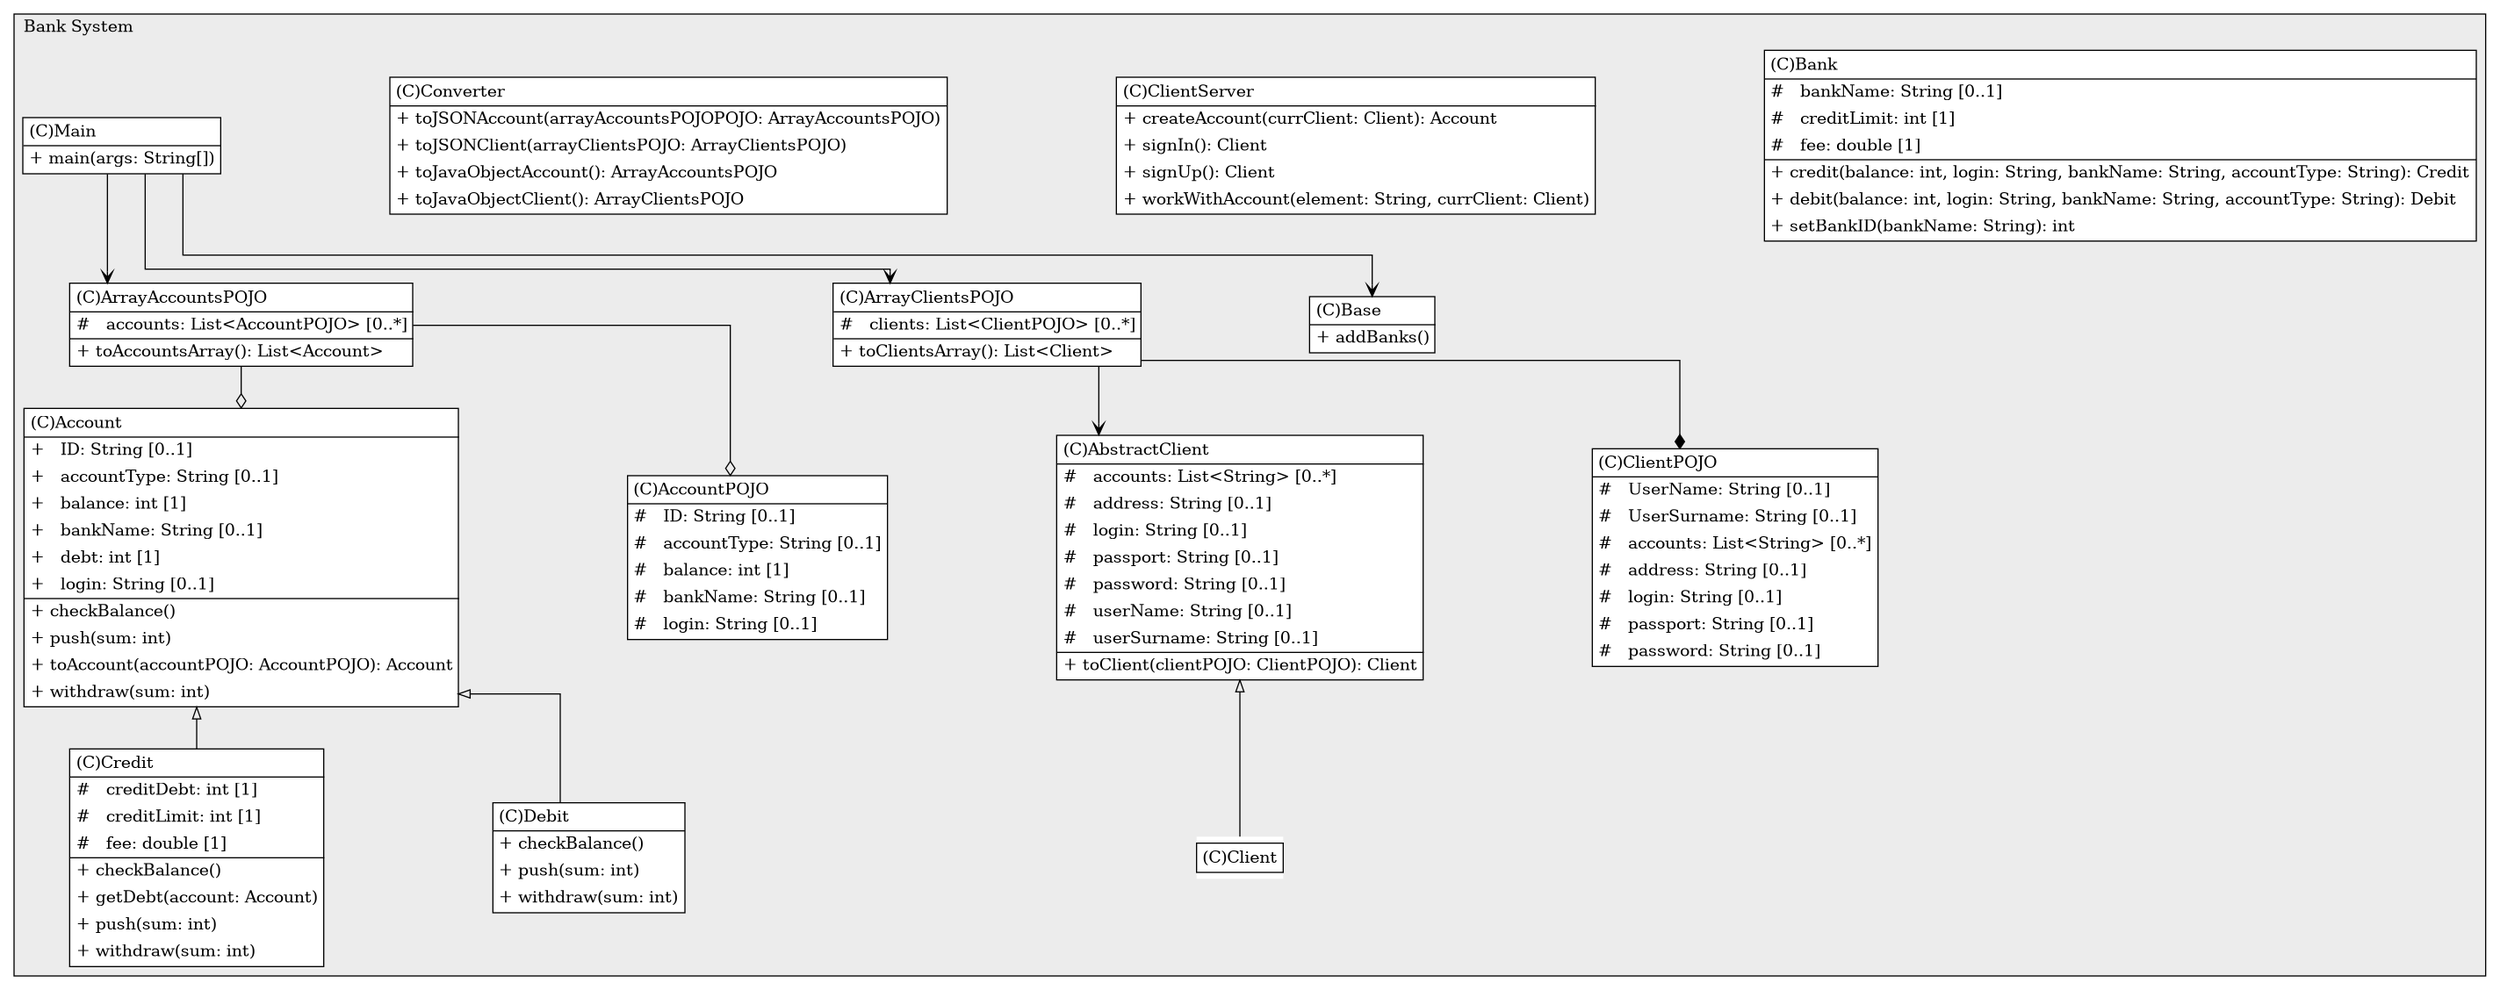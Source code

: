 @startuml

digraph g {
    rankdir="TB"
    splines=ortho
    nodesep=2

'nodes 
subgraph cluster_1322970774 { 
   	label="Bank System"
	labeljust=l
	fillcolor="#ececec"
	style=filled
   AbstractClient1526836320[
	label=<<TABLE BORDER="1" CELLBORDER="0" CELLPADDING="4" CELLSPACING="0">
<TR><TD ALIGN="LEFT" >(C)AbstractClient</TD></TR>
<HR/>
<TR><TD ALIGN="LEFT" >#   accounts: List&lt;String&gt; [0..*]</TD></TR>
<TR><TD ALIGN="LEFT" >#   address: String [0..1]</TD></TR>
<TR><TD ALIGN="LEFT" >#   login: String [0..1]</TD></TR>
<TR><TD ALIGN="LEFT" >#   passport: String [0..1]</TD></TR>
<TR><TD ALIGN="LEFT" >#   password: String [0..1]</TD></TR>
<TR><TD ALIGN="LEFT" >#   userName: String [0..1]</TD></TR>
<TR><TD ALIGN="LEFT" >#   userSurname: String [0..1]</TD></TR>
<HR/>
<TR><TD ALIGN="LEFT" >+ toClient(clientPOJO: ClientPOJO): Client</TD></TR>
</TABLE>>
	style=filled
	margin=0
	shape=plaintext
	fillcolor="#FFFFFF"
];

Account1526836320[
	label=<<TABLE BORDER="1" CELLBORDER="0" CELLPADDING="4" CELLSPACING="0">
<TR><TD ALIGN="LEFT" >(C)Account</TD></TR>
<HR/>
<TR><TD ALIGN="LEFT" >+   ID: String [0..1]</TD></TR>
<TR><TD ALIGN="LEFT" >+   accountType: String [0..1]</TD></TR>
<TR><TD ALIGN="LEFT" >+   balance: int [1]</TD></TR>
<TR><TD ALIGN="LEFT" >+   bankName: String [0..1]</TD></TR>
<TR><TD ALIGN="LEFT" >+   debt: int [1]</TD></TR>
<TR><TD ALIGN="LEFT" >+   login: String [0..1]</TD></TR>
<HR/>
<TR><TD ALIGN="LEFT" >+ checkBalance()</TD></TR>
<TR><TD ALIGN="LEFT" >+ push(sum: int)</TD></TR>
<TR><TD ALIGN="LEFT" >+ toAccount(accountPOJO: AccountPOJO): Account</TD></TR>
<TR><TD ALIGN="LEFT" >+ withdraw(sum: int)</TD></TR>
</TABLE>>
	style=filled
	margin=0
	shape=plaintext
	fillcolor="#FFFFFF"
];

AccountPOJO1526836320[
	label=<<TABLE BORDER="1" CELLBORDER="0" CELLPADDING="4" CELLSPACING="0">
<TR><TD ALIGN="LEFT" >(C)AccountPOJO</TD></TR>
<HR/>
<TR><TD ALIGN="LEFT" >#   ID: String [0..1]</TD></TR>
<TR><TD ALIGN="LEFT" >#   accountType: String [0..1]</TD></TR>
<TR><TD ALIGN="LEFT" >#   balance: int [1]</TD></TR>
<TR><TD ALIGN="LEFT" >#   bankName: String [0..1]</TD></TR>
<TR><TD ALIGN="LEFT" >#   login: String [0..1]</TD></TR>
</TABLE>>
	style=filled
	margin=0
	shape=plaintext
	fillcolor="#FFFFFF"
];

ArrayAccountsPOJO1526836320[
	label=<<TABLE BORDER="1" CELLBORDER="0" CELLPADDING="4" CELLSPACING="0">
<TR><TD ALIGN="LEFT" >(C)ArrayAccountsPOJO</TD></TR>
<HR/>
<TR><TD ALIGN="LEFT" >#   accounts: List&lt;AccountPOJO&gt; [0..*]</TD></TR>
<HR/>
<TR><TD ALIGN="LEFT" >+ toAccountsArray(): List&lt;Account&gt;</TD></TR>
</TABLE>>
	style=filled
	margin=0
	shape=plaintext
	fillcolor="#FFFFFF"
];

ArrayClientsPOJO1526836320[
	label=<<TABLE BORDER="1" CELLBORDER="0" CELLPADDING="4" CELLSPACING="0">
<TR><TD ALIGN="LEFT" >(C)ArrayClientsPOJO</TD></TR>
<HR/>
<TR><TD ALIGN="LEFT" >#   clients: List&lt;ClientPOJO&gt; [0..*]</TD></TR>
<HR/>
<TR><TD ALIGN="LEFT" >+ toClientsArray(): List&lt;Client&gt;</TD></TR>
</TABLE>>
	style=filled
	margin=0
	shape=plaintext
	fillcolor="#FFFFFF"
];

Bank1526836320[
	label=<<TABLE BORDER="1" CELLBORDER="0" CELLPADDING="4" CELLSPACING="0">
<TR><TD ALIGN="LEFT" >(C)Bank</TD></TR>
<HR/>
<TR><TD ALIGN="LEFT" >#   bankName: String [0..1]</TD></TR>
<TR><TD ALIGN="LEFT" >#   creditLimit: int [1]</TD></TR>
<TR><TD ALIGN="LEFT" >#   fee: double [1]</TD></TR>
<HR/>
<TR><TD ALIGN="LEFT" >+ credit(balance: int, login: String, bankName: String, accountType: String): Credit</TD></TR>
<TR><TD ALIGN="LEFT" >+ debit(balance: int, login: String, bankName: String, accountType: String): Debit</TD></TR>
<TR><TD ALIGN="LEFT" >+ setBankID(bankName: String): int</TD></TR>
</TABLE>>
	style=filled
	margin=0
	shape=plaintext
	fillcolor="#FFFFFF"
];

Base1526836320[
	label=<<TABLE BORDER="1" CELLBORDER="0" CELLPADDING="4" CELLSPACING="0">
<TR><TD ALIGN="LEFT" >(C)Base</TD></TR>
<HR/>
<TR><TD ALIGN="LEFT" >+ addBanks()</TD></TR>
</TABLE>>
	style=filled
	margin=0
	shape=plaintext
	fillcolor="#FFFFFF"
];

Client1526836320[
	label=<<TABLE BORDER="1" CELLBORDER="0" CELLPADDING="4" CELLSPACING="0">
<TR><TD ALIGN="LEFT" >(C)Client</TD></TR>
</TABLE>>
	style=filled
	margin=0
	shape=plaintext
	fillcolor="#FFFFFF"
];

ClientPOJO1526836320[
	label=<<TABLE BORDER="1" CELLBORDER="0" CELLPADDING="4" CELLSPACING="0">
<TR><TD ALIGN="LEFT" >(C)ClientPOJO</TD></TR>
<HR/>
<TR><TD ALIGN="LEFT" >#   UserName: String [0..1]</TD></TR>
<TR><TD ALIGN="LEFT" >#   UserSurname: String [0..1]</TD></TR>
<TR><TD ALIGN="LEFT" >#   accounts: List&lt;String&gt; [0..*]</TD></TR>
<TR><TD ALIGN="LEFT" >#   address: String [0..1]</TD></TR>
<TR><TD ALIGN="LEFT" >#   login: String [0..1]</TD></TR>
<TR><TD ALIGN="LEFT" >#   passport: String [0..1]</TD></TR>
<TR><TD ALIGN="LEFT" >#   password: String [0..1]</TD></TR>
</TABLE>>
	style=filled
	margin=0
	shape=plaintext
	fillcolor="#FFFFFF"
];

ClientServer1526836320[
	label=<<TABLE BORDER="1" CELLBORDER="0" CELLPADDING="4" CELLSPACING="0">
<TR><TD ALIGN="LEFT" >(C)ClientServer</TD></TR>
<HR/>
<TR><TD ALIGN="LEFT" >+ createAccount(currClient: Client): Account</TD></TR>
<TR><TD ALIGN="LEFT" >+ signIn(): Client</TD></TR>
<TR><TD ALIGN="LEFT" >+ signUp(): Client</TD></TR>
<TR><TD ALIGN="LEFT" >+ workWithAccount(element: String, currClient: Client)</TD></TR>
</TABLE>>
	style=filled
	margin=0
	shape=plaintext
	fillcolor="#FFFFFF"
];

Converter1526836320[
	label=<<TABLE BORDER="1" CELLBORDER="0" CELLPADDING="4" CELLSPACING="0">
<TR><TD ALIGN="LEFT" >(C)Converter</TD></TR>
<HR/>
<TR><TD ALIGN="LEFT" >+ toJSONAccount(arrayAccountsPOJOPOJO: ArrayAccountsPOJO)</TD></TR>
<TR><TD ALIGN="LEFT" >+ toJSONClient(arrayClientsPOJO: ArrayClientsPOJO)</TD></TR>
<TR><TD ALIGN="LEFT" >+ toJavaObjectAccount(): ArrayAccountsPOJO</TD></TR>
<TR><TD ALIGN="LEFT" >+ toJavaObjectClient(): ArrayClientsPOJO</TD></TR>
</TABLE>>
	style=filled
	margin=0
	shape=plaintext
	fillcolor="#FFFFFF"
];

Credit1526836320[
	label=<<TABLE BORDER="1" CELLBORDER="0" CELLPADDING="4" CELLSPACING="0">
<TR><TD ALIGN="LEFT" >(C)Credit</TD></TR>
<HR/>
<TR><TD ALIGN="LEFT" >#   creditDebt: int [1]</TD></TR>
<TR><TD ALIGN="LEFT" >#   creditLimit: int [1]</TD></TR>
<TR><TD ALIGN="LEFT" >#   fee: double [1]</TD></TR>
<HR/>
<TR><TD ALIGN="LEFT" >+ checkBalance()</TD></TR>
<TR><TD ALIGN="LEFT" >+ getDebt(account: Account)</TD></TR>
<TR><TD ALIGN="LEFT" >+ push(sum: int)</TD></TR>
<TR><TD ALIGN="LEFT" >+ withdraw(sum: int)</TD></TR>
</TABLE>>
	style=filled
	margin=0
	shape=plaintext
	fillcolor="#FFFFFF"
];

Debit1526836320[
	label=<<TABLE BORDER="1" CELLBORDER="0" CELLPADDING="4" CELLSPACING="0">
<TR><TD ALIGN="LEFT" >(C)Debit</TD></TR>
<HR/>
<TR><TD ALIGN="LEFT" >+ checkBalance()</TD></TR>
<TR><TD ALIGN="LEFT" >+ push(sum: int)</TD></TR>
<TR><TD ALIGN="LEFT" >+ withdraw(sum: int)</TD></TR>
</TABLE>>
	style=filled
	margin=0
	shape=plaintext
	fillcolor="#FFFFFF"
];

Main1526836320[
	label=<<TABLE BORDER="1" CELLBORDER="0" CELLPADDING="4" CELLSPACING="0">
<TR><TD ALIGN="LEFT" >(C)Main</TD></TR>
<HR/>
<TR><TD ALIGN="LEFT" >+ main(args: String[])</TD></TR>
</TABLE>>
	style=filled
	margin=0
	shape=plaintext
	fillcolor="#FFFFFF"
];
} 

'edges
AbstractClient1526836320 -> Client1526836320[arrowhead=none, arrowtail=empty, dir=both];
Account1526836320 -> Credit1526836320[arrowhead=none, arrowtail=empty, dir=both];
Account1526836320 -> Debit1526836320[arrowhead=none, arrowtail=empty, dir=both];
ArrayAccountsPOJO1526836320 -> Account1526836320[arrowhead=ediamond];
ArrayAccountsPOJO1526836320 -> AccountPOJO1526836320[arrowhead=ediamond];
ArrayClientsPOJO1526836320 -> AbstractClient1526836320[arrowhead=open];
ArrayClientsPOJO1526836320 -> ClientPOJO1526836320[arrowhead=diamond];
Main1526836320 -> ArrayAccountsPOJO1526836320[arrowhead=open, arrowtail=none, dir=both];
Main1526836320 -> ArrayClientsPOJO1526836320[arrowhead=open, arrowtail=none, dir=both];
Main1526836320 -> Base1526836320[arrowhead=open, arrowtail=none, dir=both];
    
}
@enduml